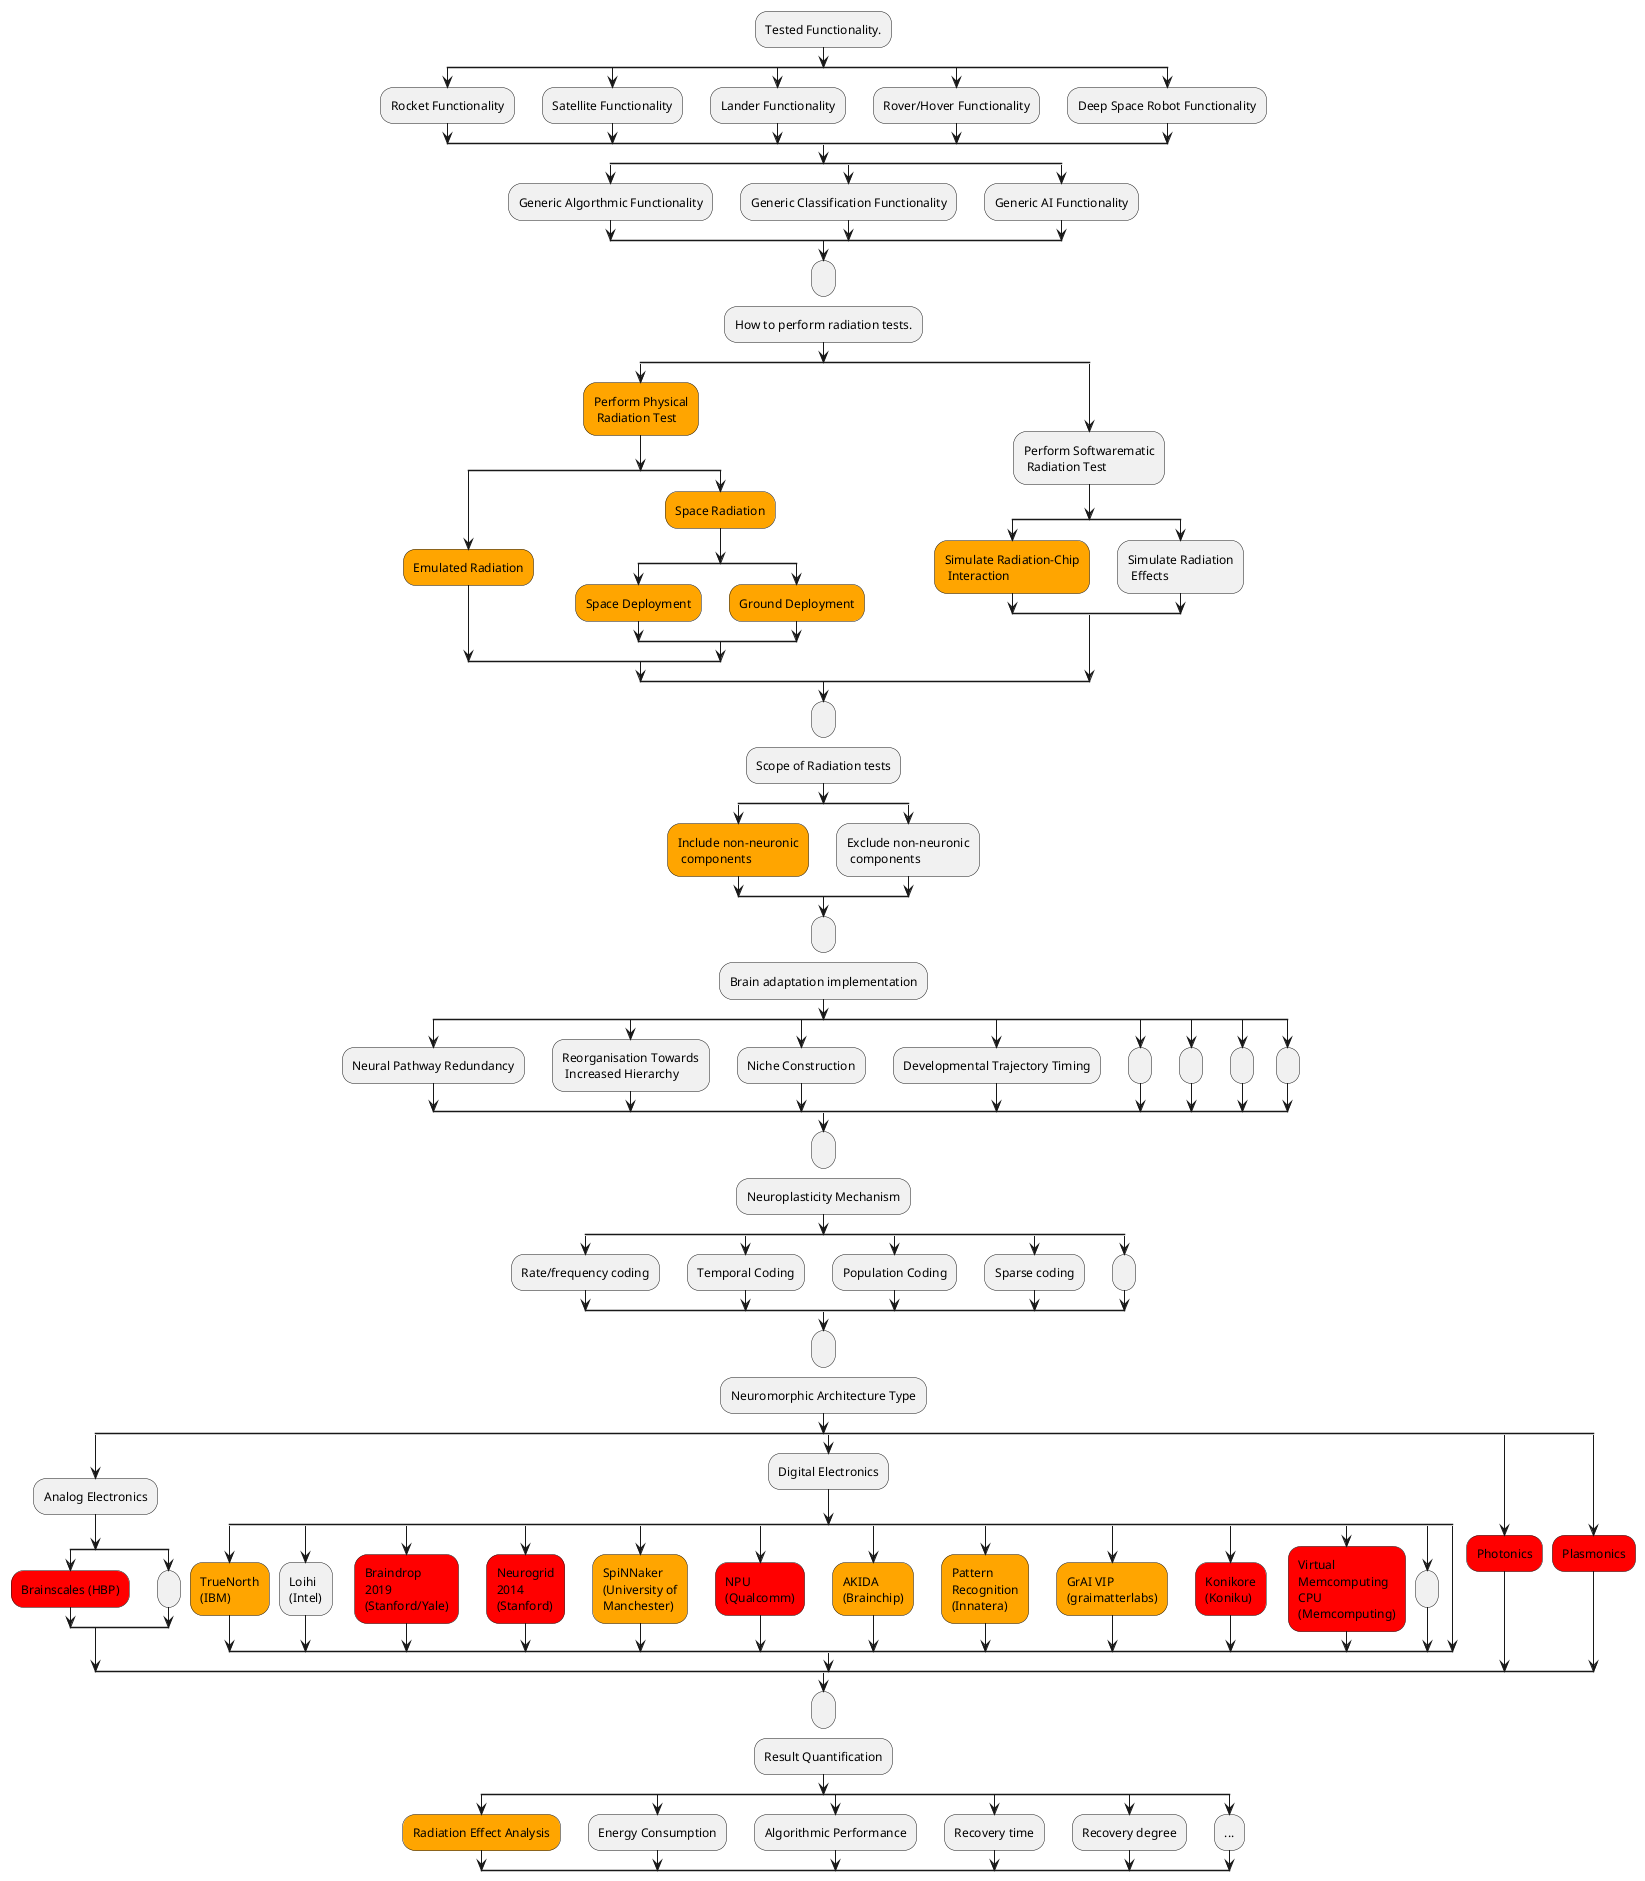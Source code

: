 @startuml
:Tested Functionality.;
split
   :Rocket Functionality;
split again
   :Satellite Functionality;
split again
   :Lander Functionality;
split again
   :Rover/Hover Functionality;
split again
   :Deep Space Robot Functionality;
end split
split
   :Generic Algorthmic Functionality;
split again
   :Generic Classification Functionality;
split again
   :Generic AI Functionality;
end split
:;

detach

:How to perform radiation tests.;
split
   #orange:Perform Physical\n Radiation Test;
   split
      #orange:Emulated Radiation;
   split again
      #orange:Space Radiation;
      split
         #orange:Space Deployment;
      split again
         #orange:Ground Deployment;
      end split
   end split
split again
   :Perform Softwarematic\n Radiation Test;
   split
      #orange:Simulate Radiation-Chip\n Interaction;
   split again
      :Simulate Radiation\n Effects;
   end split
end split
:;

detach

:Scope of Radiation tests;
split
      #orange:Include non-neuronic\n components;
   split again
      :Exclude non-neuronic\n components;
   end split
' How to implement brain adaptation.
:;

detach

:Brain adaptation implementation;
split
   :Neural Pathway Redundancy;
split again
   :Reorganisation Towards\n Increased Hierarchy;
split again
   :Niche Construction;
split again
   :Developmental Trajectory Timing;
split again
   :;
split again
   :;
split again
   :;
split again
   :;
end split
:;

detach

:Neuroplasticity Mechanism;
split
   :Rate/frequency coding;
split again
   :Temporal Coding;
split again
   :Population Coding;
split again
   :Sparse coding;
split again
   :;
end split
:;

detach

' 24 (30/73) of literature study
:Neuromorphic Architecture Type;
split
   :Analog Electronics;
   split
      #red:Brainscales (HBP);
   split again
      :;
   end split
split again
   :Digital Electronics;
   split
      #orange:TrueNorth\n(IBM);
   split again
      :Loihi\n(Intel);
   split again
      #red:Braindrop\n2019\n(Stanford/Yale);
   split again
      #red:Neurogrid\n2014\n(Stanford);
   split again
      #orange:SpiNNaker\n(University of\nManchester);
   split again
      #red:NPU\n(Qualcomm);
   split again
      #orange:AKIDA\n(Brainchip);
   split again
      #orange:Pattern\nRecognition\n(Innatera);
   split again
      #orange:GrAI VIP\n(graimatterlabs);
   split again
      #red:Konikore\n(Koniku);
   split again
      #red:Virtual\nMemcomputing\nCPU\n(Memcomputing);
   split again
      :;
   split again
   end split
split again
   #red:Photonics;
split again
   #red:Plasmonics;
end split
:;

' Ignored: Neuromorphic Retina (INI): https://www.eetimes.com/neuromorphic-vision-sensors-eye-the-future-of-autonomy/ Sensor (mainly)
' Ignored: ROLLS (INI) Cortical network
' Ignored: Memristive crossbar University of Michigan
' Ignored: CMOL (UCSB)
' Ignored: PCM Synapses (IBM)
' Ignored: NOMFET
' Ignored: Organic Memristor
' Ignored: CECT
' Ignored: PNC
' Ignored: Instar Robotics https://instar-robotics.com/en/ logistics and agriculture.
' Ignored: Ceryx Medical https://www.ceryxmedical.com/

detach

:Result Quantification;
split
   #Orange:Radiation Effect Analysis;
split again
   :Energy Consumption;
split again
   :Algorithmic Performance;
split again
   :Recovery time;
split again
   :Recovery degree;
split again
   :...;
end split

@enduml
